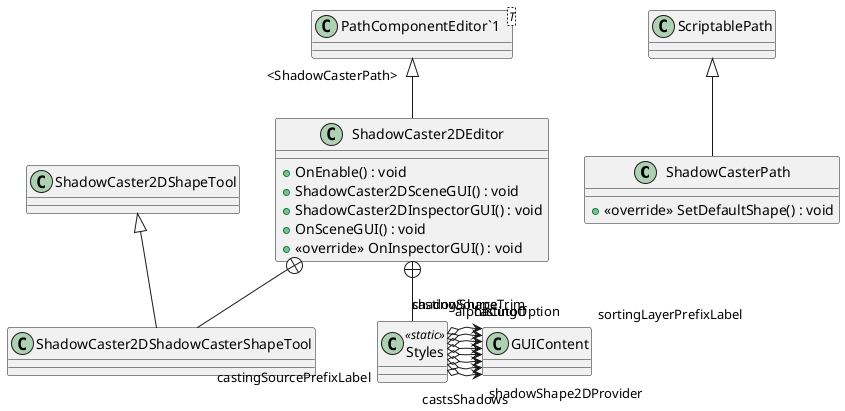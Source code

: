 @startuml
class ShadowCasterPath {
    + <<override>> SetDefaultShape() : void
}
class ShadowCaster2DEditor {
    + OnEnable() : void
    + ShadowCaster2DSceneGUI() : void
    + ShadowCaster2DInspectorGUI() : void
    + OnSceneGUI() : void
    + <<override>> OnInspectorGUI() : void
}
class "PathComponentEditor`1"<T> {
}
class ShadowCaster2DShadowCasterShapeTool {
}
class Styles <<static>> {
}
ScriptablePath <|-- ShadowCasterPath
"PathComponentEditor`1" "<ShadowCasterPath>" <|-- ShadowCaster2DEditor
ShadowCaster2DEditor +-- ShadowCaster2DShadowCasterShapeTool
ShadowCaster2DShapeTool <|-- ShadowCaster2DShadowCasterShapeTool
ShadowCaster2DEditor +-- Styles
Styles o-> "shadowShape2DProvider" GUIContent
Styles o-> "castsShadows" GUIContent
Styles o-> "castingSourcePrefixLabel" GUIContent
Styles o-> "sortingLayerPrefixLabel" GUIContent
Styles o-> "shadowShapeTrim" GUIContent
Styles o-> "alphaCutoff" GUIContent
Styles o-> "castingOption" GUIContent
Styles o-> "castingSource" GUIContent
@enduml
